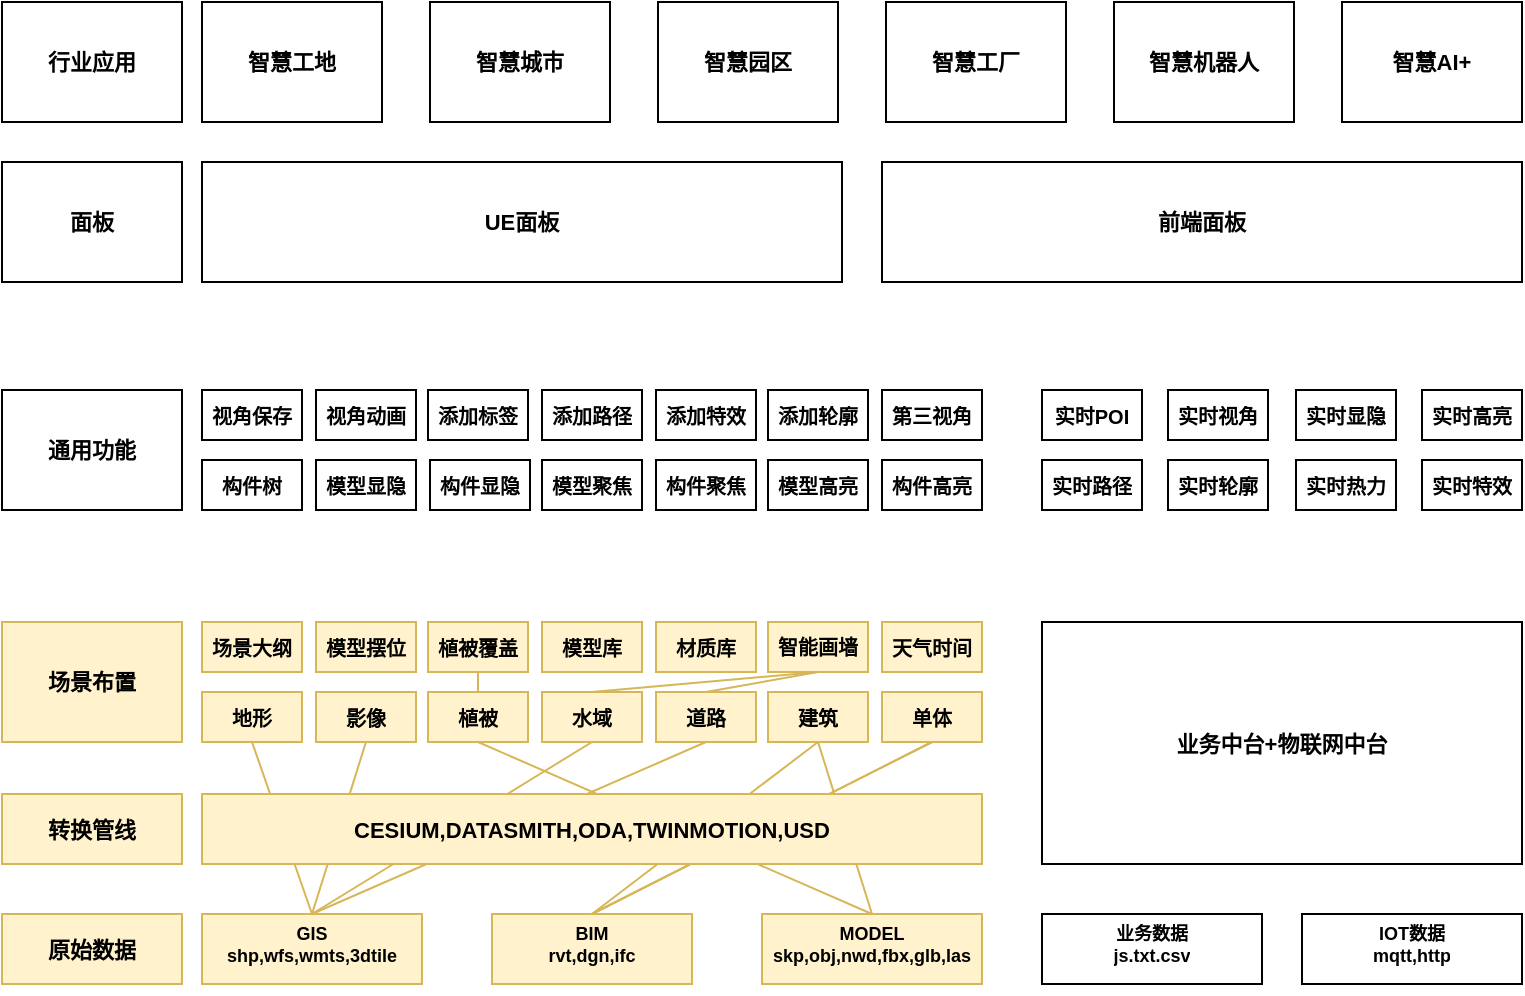 <mxfile version="24.6.4" type="github">
  <diagram name="第 1 页" id="0yziPrTlGx9PvfhWouy7">
    <mxGraphModel dx="1195" dy="650" grid="1" gridSize="10" guides="1" tooltips="1" connect="1" arrows="1" fold="1" page="1" pageScale="1" pageWidth="827" pageHeight="1169" math="0" shadow="0">
      <root>
        <mxCell id="0" />
        <mxCell id="1" parent="0" />
        <mxCell id="981yPH26ms_cpOQFAlSB-1" value="BIM&#xa;rvt,dgn,ifc" style="text;whiteSpace=wrap;overflow=hidden;rounded=0;align=center;strokeColor=#d6b656;fillColor=#fff2cc;fontSize=9;spacing=0;fontStyle=1" parent="1" vertex="1">
          <mxGeometry x="265" y="510" width="100" height="35" as="geometry" />
        </mxCell>
        <mxCell id="981yPH26ms_cpOQFAlSB-2" value="MODEL&#xa;skp,obj,nwd,fbx,glb,las" style="text;whiteSpace=wrap;overflow=hidden;rounded=0;align=center;strokeColor=#d6b656;fillColor=#fff2cc;fontSize=9;spacing=0;fontStyle=1" parent="1" vertex="1">
          <mxGeometry x="400" y="510" width="110" height="35" as="geometry" />
        </mxCell>
        <mxCell id="981yPH26ms_cpOQFAlSB-3" value="GIS&#xa;shp,wfs,wmts,3dtile" style="text;whiteSpace=wrap;overflow=hidden;rounded=0;align=center;strokeColor=#d6b656;fillColor=#fff2cc;fontSize=9;spacing=0;fontStyle=1" parent="1" vertex="1">
          <mxGeometry x="120" y="510" width="110" height="35" as="geometry" />
        </mxCell>
        <mxCell id="981yPH26ms_cpOQFAlSB-4" value="地形" style="text;whiteSpace=wrap;overflow=hidden;rounded=0;align=center;strokeColor=#d6b656;fillColor=#fff2cc;fontSize=10;labelPosition=center;verticalLabelPosition=middle;verticalAlign=middle;flipH=1;fontStyle=1" parent="1" vertex="1">
          <mxGeometry x="120" y="399" width="50" height="25" as="geometry" />
        </mxCell>
        <mxCell id="981yPH26ms_cpOQFAlSB-5" value="影像" style="text;whiteSpace=wrap;overflow=hidden;rounded=0;align=center;strokeColor=#d6b656;fillColor=#fff2cc;fontSize=10;labelPosition=center;verticalLabelPosition=middle;verticalAlign=middle;flipH=1;fontStyle=1" parent="1" vertex="1">
          <mxGeometry x="177" y="399" width="50" height="25" as="geometry" />
        </mxCell>
        <mxCell id="981yPH26ms_cpOQFAlSB-6" value="道路" style="text;whiteSpace=wrap;overflow=hidden;rounded=0;align=center;strokeColor=#d6b656;fillColor=#fff2cc;fontSize=10;labelPosition=center;verticalLabelPosition=middle;verticalAlign=middle;flipH=1;fontStyle=1" parent="1" vertex="1">
          <mxGeometry x="347" y="399" width="50" height="25" as="geometry" />
        </mxCell>
        <mxCell id="981yPH26ms_cpOQFAlSB-7" value="水域" style="text;whiteSpace=wrap;overflow=hidden;rounded=0;align=center;strokeColor=#d6b656;fillColor=#fff2cc;fontSize=10;labelPosition=center;verticalLabelPosition=middle;verticalAlign=middle;flipH=1;fontStyle=1" parent="1" vertex="1">
          <mxGeometry x="290" y="399" width="50" height="25" as="geometry" />
        </mxCell>
        <mxCell id="981yPH26ms_cpOQFAlSB-8" value="植被" style="text;whiteSpace=wrap;overflow=hidden;rounded=0;align=center;strokeColor=#d6b656;fillColor=#fff2cc;fontSize=10;labelPosition=center;verticalLabelPosition=middle;verticalAlign=middle;flipH=1;fontStyle=1" parent="1" vertex="1">
          <mxGeometry x="233" y="399" width="50" height="25" as="geometry" />
        </mxCell>
        <mxCell id="981yPH26ms_cpOQFAlSB-9" value="建筑" style="text;whiteSpace=wrap;overflow=hidden;rounded=0;align=center;strokeColor=#d6b656;fillColor=#fff2cc;fontSize=10;labelPosition=center;verticalLabelPosition=middle;verticalAlign=middle;flipH=1;fontStyle=1" parent="1" vertex="1">
          <mxGeometry x="403" y="399" width="50" height="25" as="geometry" />
        </mxCell>
        <mxCell id="pltdYUiWtJvwTpkYsrbc-1" value="单体" style="text;whiteSpace=wrap;overflow=hidden;rounded=0;align=center;strokeColor=#d6b656;fillColor=#fff2cc;fontSize=10;labelPosition=center;verticalLabelPosition=middle;verticalAlign=middle;flipH=1;fontStyle=1" parent="1" vertex="1">
          <mxGeometry x="460" y="399" width="50" height="25" as="geometry" />
        </mxCell>
        <mxCell id="pltdYUiWtJvwTpkYsrbc-2" value="" style="endArrow=none;html=1;rounded=0;entryX=0.5;entryY=1;entryDx=0;entryDy=0;exitX=0.5;exitY=0;exitDx=0;exitDy=0;fillColor=#fff2cc;strokeColor=#d6b656;" parent="1" target="981yPH26ms_cpOQFAlSB-4" edge="1" source="981yPH26ms_cpOQFAlSB-3">
          <mxGeometry width="50" height="50" relative="1" as="geometry">
            <mxPoint x="170" y="440" as="sourcePoint" />
            <mxPoint x="220" y="390" as="targetPoint" />
          </mxGeometry>
        </mxCell>
        <mxCell id="pltdYUiWtJvwTpkYsrbc-3" value="" style="endArrow=none;html=1;rounded=0;entryX=0.5;entryY=1;entryDx=0;entryDy=0;exitX=0.5;exitY=0;exitDx=0;exitDy=0;fillColor=#fff2cc;strokeColor=#d6b656;" parent="1" source="981yPH26ms_cpOQFAlSB-3" target="981yPH26ms_cpOQFAlSB-5" edge="1">
          <mxGeometry width="50" height="50" relative="1" as="geometry">
            <mxPoint x="180" y="450" as="sourcePoint" />
            <mxPoint x="155" y="410" as="targetPoint" />
          </mxGeometry>
        </mxCell>
        <mxCell id="pltdYUiWtJvwTpkYsrbc-4" value="" style="endArrow=none;html=1;rounded=0;entryX=0.5;entryY=1;entryDx=0;entryDy=0;exitX=0.5;exitY=0;exitDx=0;exitDy=0;fillColor=#fff2cc;strokeColor=#d6b656;" parent="1" source="981yPH26ms_cpOQFAlSB-3" target="981yPH26ms_cpOQFAlSB-6" edge="1">
          <mxGeometry width="50" height="50" relative="1" as="geometry">
            <mxPoint x="180" y="450" as="sourcePoint" />
            <mxPoint x="212" y="410" as="targetPoint" />
          </mxGeometry>
        </mxCell>
        <mxCell id="9kN9pM6WHrieHIEHuWm_-1" value="" style="endArrow=none;html=1;rounded=0;entryX=0.5;entryY=1;entryDx=0;entryDy=0;exitX=0.5;exitY=0;exitDx=0;exitDy=0;fillColor=#fff2cc;strokeColor=#d6b656;" edge="1" parent="1" source="981yPH26ms_cpOQFAlSB-1" target="pltdYUiWtJvwTpkYsrbc-1">
          <mxGeometry width="50" height="50" relative="1" as="geometry">
            <mxPoint x="300" y="440" as="sourcePoint" />
            <mxPoint x="502" y="400" as="targetPoint" />
          </mxGeometry>
        </mxCell>
        <mxCell id="9kN9pM6WHrieHIEHuWm_-2" value="" style="endArrow=none;html=1;rounded=0;entryX=0.5;entryY=1;entryDx=0;entryDy=0;exitX=0.5;exitY=0;exitDx=0;exitDy=0;fillColor=#fff2cc;strokeColor=#d6b656;" edge="1" parent="1" source="981yPH26ms_cpOQFAlSB-1" target="981yPH26ms_cpOQFAlSB-9">
          <mxGeometry width="50" height="50" relative="1" as="geometry">
            <mxPoint x="310" y="450" as="sourcePoint" />
            <mxPoint x="495" y="410" as="targetPoint" />
          </mxGeometry>
        </mxCell>
        <mxCell id="9kN9pM6WHrieHIEHuWm_-3" value="" style="endArrow=none;html=1;rounded=0;entryX=0.5;entryY=1;entryDx=0;entryDy=0;exitX=0.5;exitY=0;exitDx=0;exitDy=0;fillColor=#fff2cc;strokeColor=#d6b656;" edge="1" parent="1" source="981yPH26ms_cpOQFAlSB-3" target="981yPH26ms_cpOQFAlSB-7">
          <mxGeometry width="50" height="50" relative="1" as="geometry">
            <mxPoint x="170" y="440" as="sourcePoint" />
            <mxPoint x="202" y="400" as="targetPoint" />
          </mxGeometry>
        </mxCell>
        <mxCell id="9kN9pM6WHrieHIEHuWm_-4" value="" style="endArrow=none;html=1;rounded=0;entryX=0.5;entryY=1;entryDx=0;entryDy=0;exitX=0.5;exitY=0;exitDx=0;exitDy=0;fillColor=#fff2cc;strokeColor=#d6b656;" edge="1" parent="1" source="981yPH26ms_cpOQFAlSB-2" target="981yPH26ms_cpOQFAlSB-8">
          <mxGeometry width="50" height="50" relative="1" as="geometry">
            <mxPoint x="440" y="440" as="sourcePoint" />
            <mxPoint x="625" y="400" as="targetPoint" />
          </mxGeometry>
        </mxCell>
        <mxCell id="9kN9pM6WHrieHIEHuWm_-5" value="" style="endArrow=none;html=1;rounded=0;entryX=0.5;entryY=1;entryDx=0;entryDy=0;exitX=0.5;exitY=0;exitDx=0;exitDy=0;fillColor=#fff2cc;strokeColor=#d6b656;" edge="1" parent="1" source="981yPH26ms_cpOQFAlSB-1" target="pltdYUiWtJvwTpkYsrbc-1">
          <mxGeometry width="50" height="50" relative="1" as="geometry">
            <mxPoint x="445" y="440" as="sourcePoint" />
            <mxPoint x="257" y="400" as="targetPoint" />
          </mxGeometry>
        </mxCell>
        <mxCell id="9kN9pM6WHrieHIEHuWm_-6" value="" style="endArrow=none;html=1;rounded=0;entryX=0.5;entryY=1;entryDx=0;entryDy=0;exitX=0.5;exitY=0;exitDx=0;exitDy=0;fillColor=#fff2cc;strokeColor=#d6b656;" edge="1" parent="1" source="981yPH26ms_cpOQFAlSB-2" target="981yPH26ms_cpOQFAlSB-9">
          <mxGeometry width="50" height="50" relative="1" as="geometry">
            <mxPoint x="444" y="440" as="sourcePoint" />
            <mxPoint x="484" y="400" as="targetPoint" />
          </mxGeometry>
        </mxCell>
        <mxCell id="9kN9pM6WHrieHIEHuWm_-12" value="原始数据" style="rounded=0;whiteSpace=wrap;html=1;fontSize=11;fontStyle=1;fillColor=#fff2cc;strokeColor=#d6b656;" vertex="1" parent="1">
          <mxGeometry x="20" y="510" width="90" height="35" as="geometry" />
        </mxCell>
        <mxCell id="9kN9pM6WHrieHIEHuWm_-13" value="场景布置" style="rounded=0;whiteSpace=wrap;html=1;fontSize=11;fontStyle=1;fillColor=#fff2cc;strokeColor=#d6b656;" vertex="1" parent="1">
          <mxGeometry x="20" y="364" width="90" height="60" as="geometry" />
        </mxCell>
        <mxCell id="9kN9pM6WHrieHIEHuWm_-14" value="模型摆位" style="text;whiteSpace=wrap;overflow=hidden;rounded=0;align=center;strokeColor=#d6b656;fillColor=#fff2cc;fontSize=10;labelPosition=center;verticalLabelPosition=middle;verticalAlign=middle;flipH=1;fontStyle=1" vertex="1" parent="1">
          <mxGeometry x="177" y="364" width="50" height="25" as="geometry" />
        </mxCell>
        <mxCell id="9kN9pM6WHrieHIEHuWm_-15" value="智能画墙" style="text;overflow=hidden;rounded=0;align=center;strokeColor=#d6b656;fillColor=#fff2cc;fontSize=10;labelPosition=center;verticalLabelPosition=middle;verticalAlign=middle;flipH=1;fontStyle=1" vertex="1" parent="1">
          <mxGeometry x="403" y="364" width="50" height="25" as="geometry" />
        </mxCell>
        <mxCell id="9kN9pM6WHrieHIEHuWm_-16" value="植被覆盖" style="text;whiteSpace=wrap;overflow=hidden;rounded=0;align=center;strokeColor=#d6b656;fillColor=#fff2cc;fontSize=10;labelPosition=center;verticalLabelPosition=middle;verticalAlign=middle;flipH=1;fontStyle=1" vertex="1" parent="1">
          <mxGeometry x="233" y="364" width="50" height="25" as="geometry" />
        </mxCell>
        <mxCell id="9kN9pM6WHrieHIEHuWm_-17" value="模型库" style="text;whiteSpace=wrap;overflow=hidden;rounded=0;align=center;strokeColor=#d6b656;fillColor=#fff2cc;fontSize=10;labelPosition=center;verticalLabelPosition=middle;verticalAlign=middle;flipH=1;fontStyle=1" vertex="1" parent="1">
          <mxGeometry x="290" y="364" width="50" height="25" as="geometry" />
        </mxCell>
        <mxCell id="9kN9pM6WHrieHIEHuWm_-18" value="材质库" style="text;whiteSpace=wrap;overflow=hidden;rounded=0;align=center;strokeColor=#d6b656;fillColor=#fff2cc;fontSize=10;labelPosition=center;verticalLabelPosition=middle;verticalAlign=middle;flipH=1;fontStyle=1" vertex="1" parent="1">
          <mxGeometry x="347" y="364" width="50" height="25" as="geometry" />
        </mxCell>
        <mxCell id="9kN9pM6WHrieHIEHuWm_-19" value="天气时间" style="text;whiteSpace=wrap;overflow=hidden;rounded=0;align=center;strokeColor=#d6b656;fillColor=#fff2cc;fontSize=10;labelPosition=center;verticalLabelPosition=middle;verticalAlign=middle;flipH=1;fontStyle=1" vertex="1" parent="1">
          <mxGeometry x="460" y="364" width="50" height="25" as="geometry" />
        </mxCell>
        <mxCell id="9kN9pM6WHrieHIEHuWm_-25" value="视角保存" style="text;whiteSpace=wrap;overflow=hidden;rounded=0;align=center;strokeColor=default;fillColor=none;fontSize=10;labelPosition=center;verticalLabelPosition=middle;verticalAlign=middle;flipH=1;fontStyle=1" vertex="1" parent="1">
          <mxGeometry x="120" y="248" width="50" height="25" as="geometry" />
        </mxCell>
        <mxCell id="9kN9pM6WHrieHIEHuWm_-26" value="通用功能" style="rounded=0;whiteSpace=wrap;fontSize=11;fontStyle=1" vertex="1" parent="1">
          <mxGeometry x="20" y="248" width="90" height="60" as="geometry" />
        </mxCell>
        <mxCell id="9kN9pM6WHrieHIEHuWm_-27" value="视角动画" style="text;whiteSpace=wrap;overflow=hidden;rounded=0;align=center;strokeColor=default;fillColor=none;fontSize=10;labelPosition=center;verticalLabelPosition=middle;verticalAlign=middle;flipH=1;fontStyle=1" vertex="1" parent="1">
          <mxGeometry x="177" y="248" width="50" height="25" as="geometry" />
        </mxCell>
        <mxCell id="9kN9pM6WHrieHIEHuWm_-28" value="添加标签" style="text;whiteSpace=wrap;overflow=hidden;rounded=0;align=center;strokeColor=default;fillColor=none;fontSize=10;labelPosition=center;verticalLabelPosition=middle;verticalAlign=middle;flipH=1;fontStyle=1" vertex="1" parent="1">
          <mxGeometry x="233" y="248" width="50" height="25" as="geometry" />
        </mxCell>
        <mxCell id="9kN9pM6WHrieHIEHuWm_-29" value="添加路径" style="text;whiteSpace=wrap;overflow=hidden;rounded=0;align=center;strokeColor=default;fillColor=none;fontSize=10;labelPosition=center;verticalLabelPosition=middle;verticalAlign=middle;flipH=1;fontStyle=1" vertex="1" parent="1">
          <mxGeometry x="290" y="248" width="50" height="25" as="geometry" />
        </mxCell>
        <mxCell id="9kN9pM6WHrieHIEHuWm_-30" value="添加特效" style="text;whiteSpace=wrap;overflow=hidden;rounded=0;align=center;strokeColor=default;fillColor=none;fontSize=10;labelPosition=center;verticalLabelPosition=middle;verticalAlign=middle;flipH=1;fontStyle=1" vertex="1" parent="1">
          <mxGeometry x="347" y="248" width="50" height="25" as="geometry" />
        </mxCell>
        <mxCell id="9kN9pM6WHrieHIEHuWm_-32" value="添加轮廓" style="text;whiteSpace=wrap;overflow=hidden;rounded=0;align=center;strokeColor=default;fillColor=none;fontSize=10;labelPosition=center;verticalLabelPosition=middle;verticalAlign=middle;flipH=1;fontStyle=1" vertex="1" parent="1">
          <mxGeometry x="403" y="248" width="50" height="25" as="geometry" />
        </mxCell>
        <mxCell id="9kN9pM6WHrieHIEHuWm_-33" value="第三视角" style="text;whiteSpace=wrap;overflow=hidden;rounded=0;align=center;strokeColor=default;fillColor=none;fontSize=10;labelPosition=center;verticalLabelPosition=middle;verticalAlign=middle;flipH=1;fontStyle=1" vertex="1" parent="1">
          <mxGeometry x="460" y="248" width="50" height="25" as="geometry" />
        </mxCell>
        <mxCell id="9kN9pM6WHrieHIEHuWm_-34" value="模型显隐" style="text;whiteSpace=wrap;overflow=hidden;rounded=0;align=center;strokeColor=default;fillColor=none;fontSize=10;labelPosition=center;verticalLabelPosition=middle;verticalAlign=middle;flipH=1;fontStyle=1" vertex="1" parent="1">
          <mxGeometry x="177" y="283" width="50" height="25" as="geometry" />
        </mxCell>
        <mxCell id="9kN9pM6WHrieHIEHuWm_-35" value="构件显隐" style="text;whiteSpace=wrap;overflow=hidden;rounded=0;align=center;strokeColor=default;fillColor=none;fontSize=10;labelPosition=center;verticalLabelPosition=middle;verticalAlign=middle;flipH=1;fontStyle=1" vertex="1" parent="1">
          <mxGeometry x="234" y="283" width="50" height="25" as="geometry" />
        </mxCell>
        <mxCell id="9kN9pM6WHrieHIEHuWm_-36" value="构件树" style="text;whiteSpace=wrap;overflow=hidden;rounded=0;align=center;strokeColor=default;fillColor=none;fontSize=10;labelPosition=center;verticalLabelPosition=middle;verticalAlign=middle;flipH=1;fontStyle=1" vertex="1" parent="1">
          <mxGeometry x="120" y="283" width="50" height="25" as="geometry" />
        </mxCell>
        <mxCell id="9kN9pM6WHrieHIEHuWm_-37" value="场景大纲" style="text;whiteSpace=wrap;overflow=hidden;rounded=0;align=center;strokeColor=#d6b656;fillColor=#fff2cc;fontSize=10;labelPosition=center;verticalLabelPosition=middle;verticalAlign=middle;flipH=1;fontStyle=1" vertex="1" parent="1">
          <mxGeometry x="120" y="364" width="50" height="25" as="geometry" />
        </mxCell>
        <mxCell id="9kN9pM6WHrieHIEHuWm_-39" value="CESIUM,DATASMITH,ODA,TWINMOTION,USD" style="rounded=0;whiteSpace=wrap;html=1;fontSize=11;fontStyle=1;fillColor=#fff2cc;strokeColor=#d6b656;" vertex="1" parent="1">
          <mxGeometry x="120" y="450" width="390" height="35" as="geometry" />
        </mxCell>
        <mxCell id="9kN9pM6WHrieHIEHuWm_-41" value="转换管线" style="rounded=0;whiteSpace=wrap;html=1;fontSize=11;fontStyle=1;fillColor=#fff2cc;strokeColor=#d6b656;" vertex="1" parent="1">
          <mxGeometry x="20" y="450" width="90" height="35" as="geometry" />
        </mxCell>
        <mxCell id="9kN9pM6WHrieHIEHuWm_-42" value="" style="endArrow=none;html=1;rounded=0;entryX=0.5;entryY=1;entryDx=0;entryDy=0;exitX=0.5;exitY=0;exitDx=0;exitDy=0;fillColor=#fff2cc;strokeColor=#d6b656;" edge="1" parent="1" source="981yPH26ms_cpOQFAlSB-7" target="9kN9pM6WHrieHIEHuWm_-15">
          <mxGeometry width="50" height="50" relative="1" as="geometry">
            <mxPoint x="315" y="409" as="sourcePoint" />
            <mxPoint x="365" y="359" as="targetPoint" />
          </mxGeometry>
        </mxCell>
        <mxCell id="9kN9pM6WHrieHIEHuWm_-43" value="" style="endArrow=none;html=1;rounded=0;entryX=0.5;entryY=1;entryDx=0;entryDy=0;exitX=0.5;exitY=0;exitDx=0;exitDy=0;fillColor=#fff2cc;strokeColor=#d6b656;" edge="1" parent="1" source="981yPH26ms_cpOQFAlSB-6" target="9kN9pM6WHrieHIEHuWm_-15">
          <mxGeometry width="50" height="50" relative="1" as="geometry">
            <mxPoint x="365" y="409" as="sourcePoint" />
            <mxPoint x="478" y="389" as="targetPoint" />
          </mxGeometry>
        </mxCell>
        <mxCell id="9kN9pM6WHrieHIEHuWm_-44" value="" style="endArrow=none;html=1;rounded=0;entryX=0.5;entryY=1;entryDx=0;entryDy=0;exitX=0.5;exitY=0;exitDx=0;exitDy=0;fillColor=#fff2cc;strokeColor=#d6b656;" edge="1" parent="1" source="981yPH26ms_cpOQFAlSB-8" target="9kN9pM6WHrieHIEHuWm_-16">
          <mxGeometry width="50" height="50" relative="1" as="geometry">
            <mxPoint x="252" y="409" as="sourcePoint" />
            <mxPoint x="365" y="389" as="targetPoint" />
          </mxGeometry>
        </mxCell>
        <mxCell id="9kN9pM6WHrieHIEHuWm_-49" value="模型聚焦" style="text;whiteSpace=wrap;overflow=hidden;rounded=0;align=center;strokeColor=default;fillColor=none;fontSize=10;labelPosition=center;verticalLabelPosition=middle;verticalAlign=middle;flipH=1;fontStyle=1" vertex="1" parent="1">
          <mxGeometry x="290" y="283" width="50" height="25" as="geometry" />
        </mxCell>
        <mxCell id="9kN9pM6WHrieHIEHuWm_-50" value="构件聚焦" style="text;whiteSpace=wrap;overflow=hidden;rounded=0;align=center;strokeColor=default;fillColor=none;fontSize=10;labelPosition=center;verticalLabelPosition=middle;verticalAlign=middle;flipH=1;fontStyle=1" vertex="1" parent="1">
          <mxGeometry x="347" y="283" width="50" height="25" as="geometry" />
        </mxCell>
        <mxCell id="9kN9pM6WHrieHIEHuWm_-51" value="模型高亮" style="text;whiteSpace=wrap;overflow=hidden;rounded=0;align=center;strokeColor=default;fillColor=none;fontSize=10;labelPosition=center;verticalLabelPosition=middle;verticalAlign=middle;flipH=1;fontStyle=1" vertex="1" parent="1">
          <mxGeometry x="403" y="283" width="50" height="25" as="geometry" />
        </mxCell>
        <mxCell id="9kN9pM6WHrieHIEHuWm_-52" value="构件高亮" style="text;whiteSpace=wrap;overflow=hidden;rounded=0;align=center;strokeColor=default;fillColor=none;fontSize=10;labelPosition=center;verticalLabelPosition=middle;verticalAlign=middle;flipH=1;fontStyle=1" vertex="1" parent="1">
          <mxGeometry x="460" y="283" width="50" height="25" as="geometry" />
        </mxCell>
        <mxCell id="9kN9pM6WHrieHIEHuWm_-54" value="业务数据&#xa;js.txt.csv" style="text;whiteSpace=wrap;overflow=hidden;rounded=0;align=center;strokeColor=default;fillColor=none;fontSize=9;spacing=0;fontStyle=1" vertex="1" parent="1">
          <mxGeometry x="540" y="510" width="110" height="35" as="geometry" />
        </mxCell>
        <mxCell id="9kN9pM6WHrieHIEHuWm_-55" value="IOT数据&#xa;mqtt,http" style="text;whiteSpace=wrap;overflow=hidden;rounded=0;align=center;strokeColor=default;fillColor=none;fontSize=9;spacing=0;fontStyle=1" vertex="1" parent="1">
          <mxGeometry x="670" y="510" width="110" height="35" as="geometry" />
        </mxCell>
        <mxCell id="9kN9pM6WHrieHIEHuWm_-56" value="业务中台+物联网中台" style="rounded=0;whiteSpace=wrap;html=1;fontSize=11;fontStyle=1" vertex="1" parent="1">
          <mxGeometry x="540" y="364" width="240" height="121" as="geometry" />
        </mxCell>
        <mxCell id="9kN9pM6WHrieHIEHuWm_-57" value="实时轮廓" style="text;whiteSpace=wrap;overflow=hidden;rounded=0;align=center;strokeColor=default;fillColor=none;fontSize=10;labelPosition=center;verticalLabelPosition=middle;verticalAlign=middle;flipH=1;fontStyle=1" vertex="1" parent="1">
          <mxGeometry x="603" y="283" width="50" height="25" as="geometry" />
        </mxCell>
        <mxCell id="9kN9pM6WHrieHIEHuWm_-58" value="实时POI" style="text;whiteSpace=wrap;overflow=hidden;rounded=0;align=center;strokeColor=default;fillColor=none;fontSize=10;labelPosition=center;verticalLabelPosition=middle;verticalAlign=middle;flipH=1;fontStyle=1" vertex="1" parent="1">
          <mxGeometry x="540" y="248" width="50" height="25" as="geometry" />
        </mxCell>
        <mxCell id="9kN9pM6WHrieHIEHuWm_-59" value="实时路径" style="text;whiteSpace=wrap;overflow=hidden;rounded=0;align=center;strokeColor=default;fillColor=none;fontSize=10;labelPosition=center;verticalLabelPosition=middle;verticalAlign=middle;flipH=1;fontStyle=1" vertex="1" parent="1">
          <mxGeometry x="540" y="283" width="50" height="25" as="geometry" />
        </mxCell>
        <mxCell id="9kN9pM6WHrieHIEHuWm_-60" value="实时视角" style="text;whiteSpace=wrap;overflow=hidden;rounded=0;align=center;strokeColor=default;fillColor=none;fontSize=10;labelPosition=center;verticalLabelPosition=middle;verticalAlign=middle;flipH=1;fontStyle=1" vertex="1" parent="1">
          <mxGeometry x="603" y="248" width="50" height="25" as="geometry" />
        </mxCell>
        <mxCell id="9kN9pM6WHrieHIEHuWm_-62" value="实时高亮" style="text;whiteSpace=wrap;overflow=hidden;rounded=0;align=center;strokeColor=default;fillColor=none;fontSize=10;labelPosition=center;verticalLabelPosition=middle;verticalAlign=middle;flipH=1;fontStyle=1" vertex="1" parent="1">
          <mxGeometry x="730" y="248" width="50" height="25" as="geometry" />
        </mxCell>
        <mxCell id="9kN9pM6WHrieHIEHuWm_-63" value="实时显隐" style="text;whiteSpace=wrap;overflow=hidden;rounded=0;align=center;strokeColor=default;fillColor=none;fontSize=10;labelPosition=center;verticalLabelPosition=middle;verticalAlign=middle;flipH=1;fontStyle=1" vertex="1" parent="1">
          <mxGeometry x="667" y="248" width="50" height="25" as="geometry" />
        </mxCell>
        <mxCell id="9kN9pM6WHrieHIEHuWm_-64" value="实时热力" style="text;whiteSpace=wrap;overflow=hidden;rounded=0;align=center;strokeColor=default;fillColor=none;fontSize=10;labelPosition=center;verticalLabelPosition=middle;verticalAlign=middle;flipH=1;fontStyle=1" vertex="1" parent="1">
          <mxGeometry x="667" y="283" width="50" height="25" as="geometry" />
        </mxCell>
        <mxCell id="9kN9pM6WHrieHIEHuWm_-66" value="实时特效" style="text;whiteSpace=wrap;overflow=hidden;rounded=0;align=center;strokeColor=default;fillColor=none;fontSize=10;labelPosition=center;verticalLabelPosition=middle;verticalAlign=middle;flipH=1;fontStyle=1" vertex="1" parent="1">
          <mxGeometry x="730" y="283" width="50" height="25" as="geometry" />
        </mxCell>
        <mxCell id="9kN9pM6WHrieHIEHuWm_-67" value="面板" style="rounded=0;whiteSpace=wrap;fontSize=11;fontStyle=1" vertex="1" parent="1">
          <mxGeometry x="20" y="134" width="90" height="60" as="geometry" />
        </mxCell>
        <mxCell id="9kN9pM6WHrieHIEHuWm_-68" value="UE面板" style="rounded=0;whiteSpace=wrap;fontSize=11;fontStyle=1" vertex="1" parent="1">
          <mxGeometry x="120" y="134" width="320" height="60" as="geometry" />
        </mxCell>
        <mxCell id="9kN9pM6WHrieHIEHuWm_-69" value="前端面板" style="rounded=0;whiteSpace=wrap;fontSize=11;fontStyle=1" vertex="1" parent="1">
          <mxGeometry x="460" y="134" width="320" height="60" as="geometry" />
        </mxCell>
        <mxCell id="9kN9pM6WHrieHIEHuWm_-70" value="行业应用" style="rounded=0;whiteSpace=wrap;fontSize=11;fontStyle=1" vertex="1" parent="1">
          <mxGeometry x="20" y="54" width="90" height="60" as="geometry" />
        </mxCell>
        <mxCell id="9kN9pM6WHrieHIEHuWm_-71" value="智慧城市" style="rounded=0;whiteSpace=wrap;fontSize=11;fontStyle=1" vertex="1" parent="1">
          <mxGeometry x="234" y="54" width="90" height="60" as="geometry" />
        </mxCell>
        <mxCell id="9kN9pM6WHrieHIEHuWm_-72" value="智慧工地" style="rounded=0;whiteSpace=wrap;fontSize=11;fontStyle=1" vertex="1" parent="1">
          <mxGeometry x="120" y="54" width="90" height="60" as="geometry" />
        </mxCell>
        <mxCell id="9kN9pM6WHrieHIEHuWm_-73" value="智慧园区" style="rounded=0;whiteSpace=wrap;fontSize=11;fontStyle=1" vertex="1" parent="1">
          <mxGeometry x="348" y="54" width="90" height="60" as="geometry" />
        </mxCell>
        <mxCell id="9kN9pM6WHrieHIEHuWm_-74" value="智慧工厂" style="rounded=0;whiteSpace=wrap;fontSize=11;fontStyle=1" vertex="1" parent="1">
          <mxGeometry x="462" y="54" width="90" height="60" as="geometry" />
        </mxCell>
        <mxCell id="9kN9pM6WHrieHIEHuWm_-75" value="智慧机器人" style="rounded=0;whiteSpace=wrap;fontSize=11;fontStyle=1" vertex="1" parent="1">
          <mxGeometry x="576" y="54" width="90" height="60" as="geometry" />
        </mxCell>
        <mxCell id="9kN9pM6WHrieHIEHuWm_-76" value="智慧AI+" style="rounded=0;whiteSpace=wrap;fontSize=11;fontStyle=1" vertex="1" parent="1">
          <mxGeometry x="690" y="54" width="90" height="60" as="geometry" />
        </mxCell>
      </root>
    </mxGraphModel>
  </diagram>
</mxfile>
